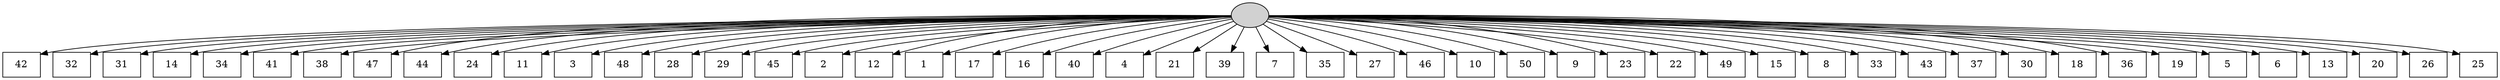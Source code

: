 digraph G {
0[style=filled, fillcolor=grey82, label=""];
1[shape=box,style=filled, fillcolor=white,label="42\n"];
2[shape=box,style=filled, fillcolor=white,label="32\n"];
3[shape=box,style=filled, fillcolor=white,label="31\n"];
4[shape=box,style=filled, fillcolor=white,label="14\n"];
5[shape=box,style=filled, fillcolor=white,label="34\n"];
6[shape=box,style=filled, fillcolor=white,label="41\n"];
7[shape=box,style=filled, fillcolor=white,label="38\n"];
8[shape=box,style=filled, fillcolor=white,label="47\n"];
9[shape=box,style=filled, fillcolor=white,label="44\n"];
10[shape=box,style=filled, fillcolor=white,label="24\n"];
11[shape=box,style=filled, fillcolor=white,label="11\n"];
12[shape=box,style=filled, fillcolor=white,label="3\n"];
13[shape=box,style=filled, fillcolor=white,label="48\n"];
14[shape=box,style=filled, fillcolor=white,label="28\n"];
15[shape=box,style=filled, fillcolor=white,label="29\n"];
16[shape=box,style=filled, fillcolor=white,label="45\n"];
17[shape=box,style=filled, fillcolor=white,label="2\n"];
18[shape=box,style=filled, fillcolor=white,label="12\n"];
19[shape=box,style=filled, fillcolor=white,label="1\n"];
20[shape=box,style=filled, fillcolor=white,label="17\n"];
21[shape=box,style=filled, fillcolor=white,label="16\n"];
22[shape=box,style=filled, fillcolor=white,label="40\n"];
23[shape=box,style=filled, fillcolor=white,label="4\n"];
24[shape=box,style=filled, fillcolor=white,label="21\n"];
25[shape=box,style=filled, fillcolor=white,label="39\n"];
26[shape=box,style=filled, fillcolor=white,label="7\n"];
27[shape=box,style=filled, fillcolor=white,label="35\n"];
28[shape=box,style=filled, fillcolor=white,label="27\n"];
29[shape=box,style=filled, fillcolor=white,label="46\n"];
30[shape=box,style=filled, fillcolor=white,label="10\n"];
31[shape=box,style=filled, fillcolor=white,label="50\n"];
32[shape=box,style=filled, fillcolor=white,label="9\n"];
33[shape=box,style=filled, fillcolor=white,label="23\n"];
34[shape=box,style=filled, fillcolor=white,label="22\n"];
35[shape=box,style=filled, fillcolor=white,label="49\n"];
36[shape=box,style=filled, fillcolor=white,label="15\n"];
37[shape=box,style=filled, fillcolor=white,label="8\n"];
38[shape=box,style=filled, fillcolor=white,label="33\n"];
39[shape=box,style=filled, fillcolor=white,label="43\n"];
40[shape=box,style=filled, fillcolor=white,label="37\n"];
41[shape=box,style=filled, fillcolor=white,label="30\n"];
42[shape=box,style=filled, fillcolor=white,label="18\n"];
43[shape=box,style=filled, fillcolor=white,label="36\n"];
44[shape=box,style=filled, fillcolor=white,label="19\n"];
45[shape=box,style=filled, fillcolor=white,label="5\n"];
46[shape=box,style=filled, fillcolor=white,label="6\n"];
47[shape=box,style=filled, fillcolor=white,label="13\n"];
48[shape=box,style=filled, fillcolor=white,label="20\n"];
49[shape=box,style=filled, fillcolor=white,label="26\n"];
50[shape=box,style=filled, fillcolor=white,label="25\n"];
0->1 ;
0->2 ;
0->3 ;
0->4 ;
0->5 ;
0->6 ;
0->7 ;
0->8 ;
0->9 ;
0->10 ;
0->11 ;
0->12 ;
0->13 ;
0->14 ;
0->15 ;
0->16 ;
0->17 ;
0->18 ;
0->19 ;
0->20 ;
0->21 ;
0->22 ;
0->23 ;
0->24 ;
0->25 ;
0->26 ;
0->27 ;
0->28 ;
0->29 ;
0->30 ;
0->31 ;
0->32 ;
0->33 ;
0->34 ;
0->35 ;
0->36 ;
0->37 ;
0->38 ;
0->39 ;
0->40 ;
0->41 ;
0->42 ;
0->43 ;
0->44 ;
0->45 ;
0->46 ;
0->47 ;
0->48 ;
0->49 ;
0->50 ;
}
